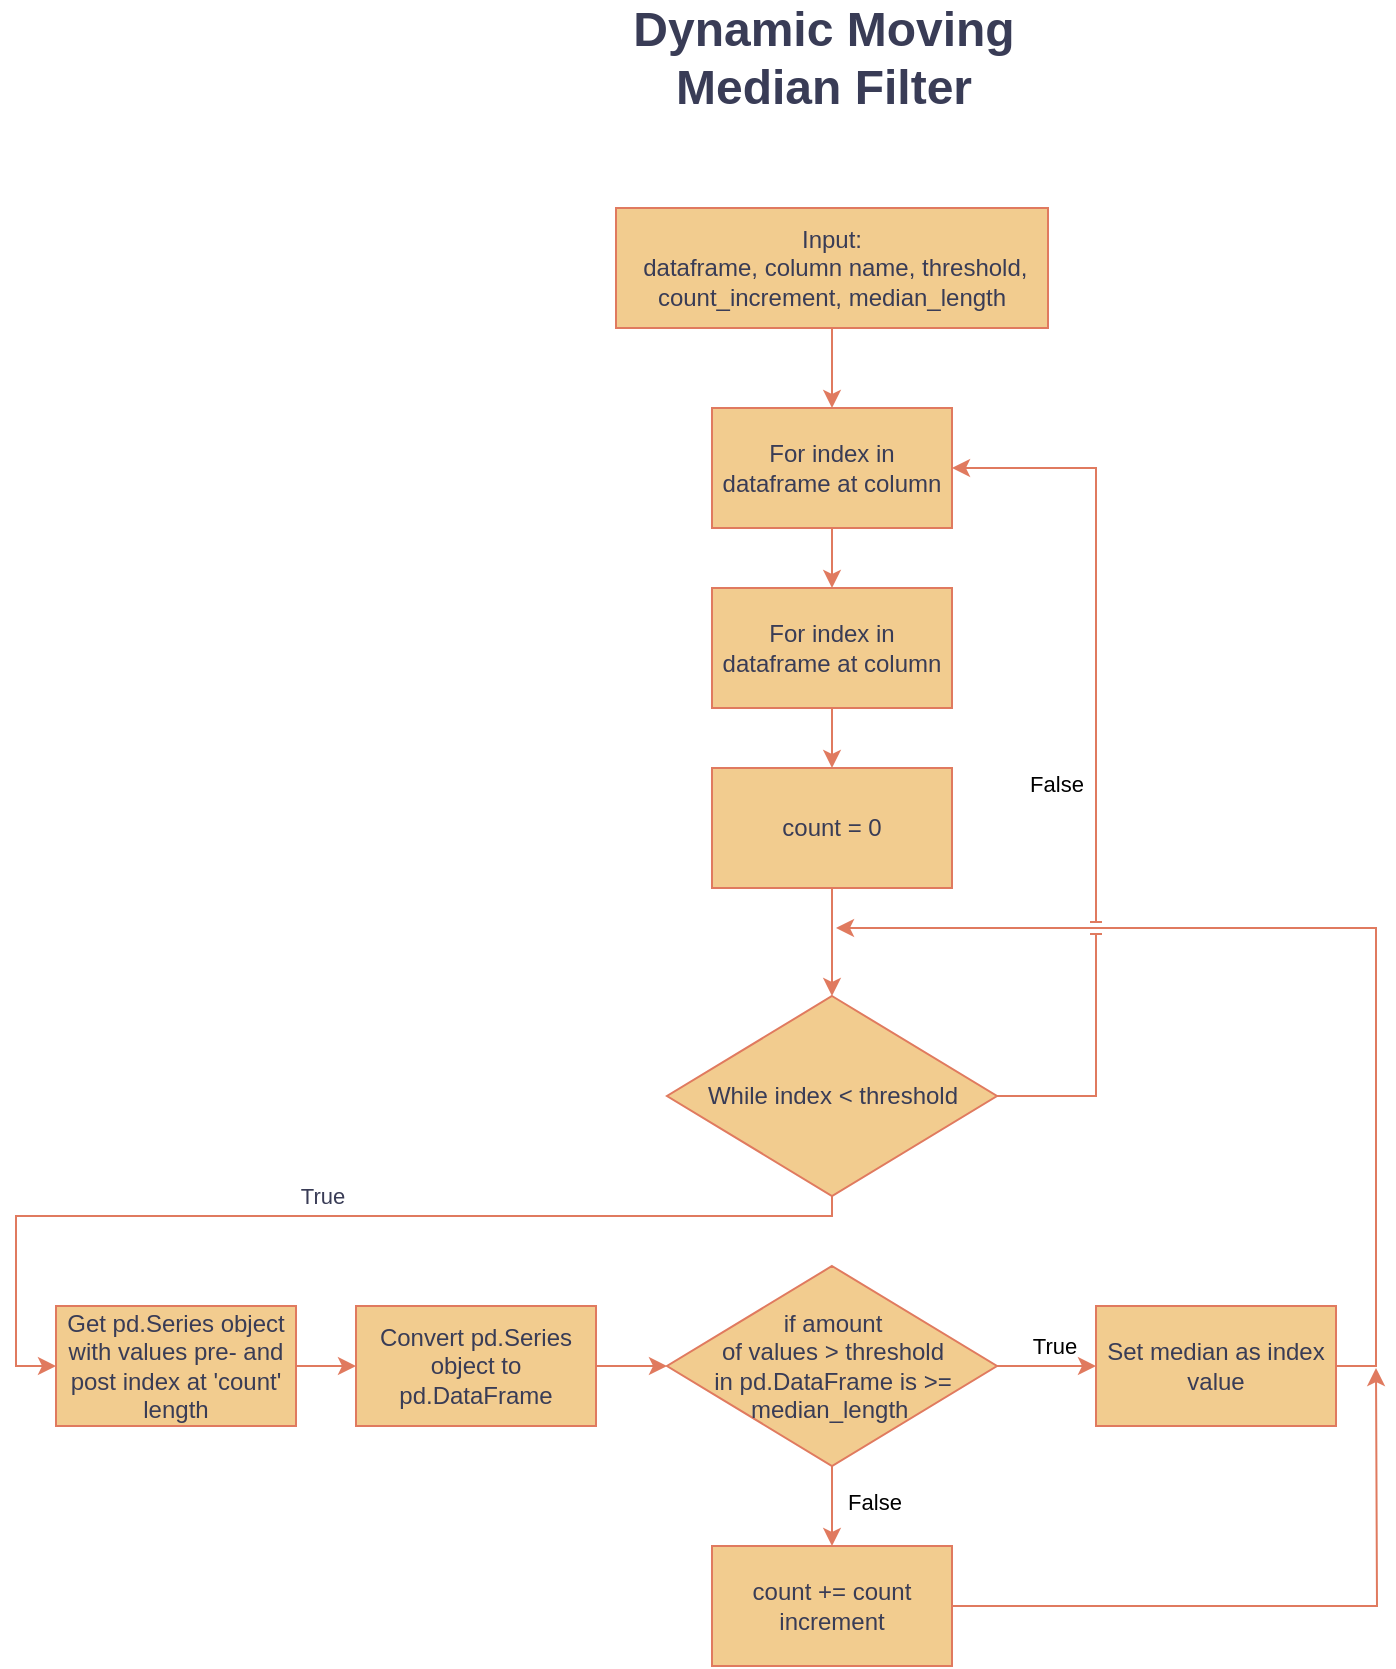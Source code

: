 <mxfile version="21.1.5" type="github">
  <diagram name="Page-1" id="cHOhQbaThhF00kyVwG35">
    <mxGraphModel dx="1434" dy="756" grid="0" gridSize="10" guides="1" tooltips="1" connect="1" arrows="1" fold="1" page="1" pageScale="1" pageWidth="827" pageHeight="1169" math="0" shadow="0">
      <root>
        <mxCell id="0" />
        <mxCell id="1" parent="0" />
        <mxCell id="1k7JzlAfuBkMmoo9yo2E-1" value="Dynamic Moving Median Filter" style="text;html=1;strokeColor=none;fillColor=none;align=center;verticalAlign=middle;whiteSpace=wrap;rounded=0;fontSize=24;fontStyle=1;labelBackgroundColor=none;fontColor=#393C56;" vertex="1" parent="1">
          <mxGeometry x="304" y="40" width="220" height="30" as="geometry" />
        </mxCell>
        <mxCell id="1k7JzlAfuBkMmoo9yo2E-19" style="edgeStyle=orthogonalEdgeStyle;rounded=0;orthogonalLoop=1;jettySize=auto;html=1;entryX=0.5;entryY=0;entryDx=0;entryDy=0;labelBackgroundColor=none;strokeColor=#E07A5F;fontColor=default;" edge="1" parent="1" source="1k7JzlAfuBkMmoo9yo2E-2" target="1k7JzlAfuBkMmoo9yo2E-3">
          <mxGeometry relative="1" as="geometry" />
        </mxCell>
        <mxCell id="1k7JzlAfuBkMmoo9yo2E-2" value="Input:&lt;br&gt;&amp;nbsp;dataframe, column name, threshold, count_increment, median_length" style="rounded=0;whiteSpace=wrap;html=1;labelBackgroundColor=none;fillColor=#F2CC8F;strokeColor=#E07A5F;fontColor=#393C56;" vertex="1" parent="1">
          <mxGeometry x="310" y="130" width="216" height="60" as="geometry" />
        </mxCell>
        <mxCell id="1k7JzlAfuBkMmoo9yo2E-20" style="edgeStyle=orthogonalEdgeStyle;rounded=0;orthogonalLoop=1;jettySize=auto;html=1;entryX=0.5;entryY=0;entryDx=0;entryDy=0;labelBackgroundColor=none;strokeColor=#E07A5F;fontColor=default;" edge="1" parent="1" source="1k7JzlAfuBkMmoo9yo2E-3" target="1k7JzlAfuBkMmoo9yo2E-4">
          <mxGeometry relative="1" as="geometry" />
        </mxCell>
        <mxCell id="1k7JzlAfuBkMmoo9yo2E-3" value="For index in dataframe at column" style="rounded=0;whiteSpace=wrap;html=1;labelBackgroundColor=none;fillColor=#F2CC8F;strokeColor=#E07A5F;fontColor=#393C56;" vertex="1" parent="1">
          <mxGeometry x="358" y="230" width="120" height="60" as="geometry" />
        </mxCell>
        <mxCell id="1k7JzlAfuBkMmoo9yo2E-21" style="edgeStyle=orthogonalEdgeStyle;rounded=0;orthogonalLoop=1;jettySize=auto;html=1;labelBackgroundColor=none;strokeColor=#E07A5F;fontColor=default;" edge="1" parent="1" source="1k7JzlAfuBkMmoo9yo2E-4" target="1k7JzlAfuBkMmoo9yo2E-8">
          <mxGeometry relative="1" as="geometry" />
        </mxCell>
        <mxCell id="1k7JzlAfuBkMmoo9yo2E-4" value="For index in dataframe at column" style="rounded=0;whiteSpace=wrap;html=1;labelBackgroundColor=none;fillColor=#F2CC8F;strokeColor=#E07A5F;fontColor=#393C56;" vertex="1" parent="1">
          <mxGeometry x="358" y="320" width="120" height="60" as="geometry" />
        </mxCell>
        <mxCell id="1k7JzlAfuBkMmoo9yo2E-18" style="edgeStyle=orthogonalEdgeStyle;rounded=0;orthogonalLoop=1;jettySize=auto;html=1;entryX=0;entryY=0.5;entryDx=0;entryDy=0;labelBackgroundColor=none;strokeColor=#E07A5F;fontColor=default;" edge="1" parent="1" source="1k7JzlAfuBkMmoo9yo2E-7" target="1k7JzlAfuBkMmoo9yo2E-9">
          <mxGeometry relative="1" as="geometry" />
        </mxCell>
        <mxCell id="1k7JzlAfuBkMmoo9yo2E-7" value="Get pd.Series object with values pre- and post index at &#39;count&#39; length" style="rounded=0;whiteSpace=wrap;html=1;labelBackgroundColor=none;fillColor=#F2CC8F;strokeColor=#E07A5F;fontColor=#393C56;" vertex="1" parent="1">
          <mxGeometry x="30" y="679" width="120" height="60" as="geometry" />
        </mxCell>
        <mxCell id="1k7JzlAfuBkMmoo9yo2E-22" style="edgeStyle=orthogonalEdgeStyle;rounded=0;orthogonalLoop=1;jettySize=auto;html=1;labelBackgroundColor=none;strokeColor=#E07A5F;fontColor=default;" edge="1" parent="1" source="1k7JzlAfuBkMmoo9yo2E-8" target="1k7JzlAfuBkMmoo9yo2E-14">
          <mxGeometry relative="1" as="geometry" />
        </mxCell>
        <mxCell id="1k7JzlAfuBkMmoo9yo2E-8" value="count = 0" style="rounded=0;whiteSpace=wrap;html=1;labelBackgroundColor=none;fillColor=#F2CC8F;strokeColor=#E07A5F;fontColor=#393C56;" vertex="1" parent="1">
          <mxGeometry x="358" y="410" width="120" height="60" as="geometry" />
        </mxCell>
        <mxCell id="1k7JzlAfuBkMmoo9yo2E-17" style="edgeStyle=orthogonalEdgeStyle;rounded=0;orthogonalLoop=1;jettySize=auto;html=1;entryX=0;entryY=0.5;entryDx=0;entryDy=0;labelBackgroundColor=none;strokeColor=#E07A5F;fontColor=default;" edge="1" parent="1" source="1k7JzlAfuBkMmoo9yo2E-9" target="1k7JzlAfuBkMmoo9yo2E-11">
          <mxGeometry relative="1" as="geometry" />
        </mxCell>
        <mxCell id="1k7JzlAfuBkMmoo9yo2E-9" value="Convert pd.Series object to pd.DataFrame" style="rounded=0;whiteSpace=wrap;html=1;labelBackgroundColor=none;fillColor=#F2CC8F;strokeColor=#E07A5F;fontColor=#393C56;" vertex="1" parent="1">
          <mxGeometry x="180" y="679" width="120" height="60" as="geometry" />
        </mxCell>
        <mxCell id="1k7JzlAfuBkMmoo9yo2E-15" value="False" style="edgeStyle=orthogonalEdgeStyle;rounded=0;orthogonalLoop=1;jettySize=auto;html=1;entryX=0.5;entryY=0;entryDx=0;entryDy=0;labelBackgroundColor=none;strokeColor=#E07A5F;fontColor=default;" edge="1" parent="1" source="1k7JzlAfuBkMmoo9yo2E-11" target="1k7JzlAfuBkMmoo9yo2E-13">
          <mxGeometry x="-0.1" y="21" relative="1" as="geometry">
            <mxPoint as="offset" />
          </mxGeometry>
        </mxCell>
        <mxCell id="1k7JzlAfuBkMmoo9yo2E-16" value="True" style="edgeStyle=orthogonalEdgeStyle;rounded=0;orthogonalLoop=1;jettySize=auto;html=1;entryX=0;entryY=0.5;entryDx=0;entryDy=0;labelBackgroundColor=none;strokeColor=#E07A5F;fontColor=default;" edge="1" parent="1" source="1k7JzlAfuBkMmoo9yo2E-11" target="1k7JzlAfuBkMmoo9yo2E-12">
          <mxGeometry x="0.111" y="10" relative="1" as="geometry">
            <mxPoint x="1" as="offset" />
          </mxGeometry>
        </mxCell>
        <mxCell id="1k7JzlAfuBkMmoo9yo2E-11" value="if amount &lt;br&gt;of values &amp;gt; threshold &lt;br&gt;in pd.DataFrame is &amp;gt;= median_length&amp;nbsp;" style="rhombus;whiteSpace=wrap;html=1;labelBackgroundColor=none;fillColor=#F2CC8F;strokeColor=#E07A5F;fontColor=#393C56;" vertex="1" parent="1">
          <mxGeometry x="335.5" y="659" width="165" height="100" as="geometry" />
        </mxCell>
        <mxCell id="1k7JzlAfuBkMmoo9yo2E-32" style="edgeStyle=orthogonalEdgeStyle;rounded=0;orthogonalLoop=1;jettySize=auto;html=1;jumpStyle=arc;labelBackgroundColor=none;strokeColor=#E07A5F;fontColor=default;" edge="1" parent="1" source="1k7JzlAfuBkMmoo9yo2E-12">
          <mxGeometry relative="1" as="geometry">
            <mxPoint x="420" y="490" as="targetPoint" />
            <Array as="points">
              <mxPoint x="690" y="709" />
              <mxPoint x="690" y="490" />
            </Array>
          </mxGeometry>
        </mxCell>
        <mxCell id="1k7JzlAfuBkMmoo9yo2E-12" value="Set median as index value" style="rounded=0;whiteSpace=wrap;html=1;labelBackgroundColor=none;fillColor=#F2CC8F;strokeColor=#E07A5F;fontColor=#393C56;" vertex="1" parent="1">
          <mxGeometry x="550" y="679" width="120" height="60" as="geometry" />
        </mxCell>
        <mxCell id="1k7JzlAfuBkMmoo9yo2E-33" style="edgeStyle=orthogonalEdgeStyle;rounded=0;orthogonalLoop=1;jettySize=auto;html=1;labelBackgroundColor=none;strokeColor=#E07A5F;fontColor=default;" edge="1" parent="1" source="1k7JzlAfuBkMmoo9yo2E-13">
          <mxGeometry relative="1" as="geometry">
            <mxPoint x="690" y="710" as="targetPoint" />
          </mxGeometry>
        </mxCell>
        <mxCell id="1k7JzlAfuBkMmoo9yo2E-13" value="count += count increment" style="rounded=0;whiteSpace=wrap;html=1;labelBackgroundColor=none;fillColor=#F2CC8F;strokeColor=#E07A5F;fontColor=#393C56;" vertex="1" parent="1">
          <mxGeometry x="358" y="799" width="120" height="60" as="geometry" />
        </mxCell>
        <mxCell id="1k7JzlAfuBkMmoo9yo2E-24" style="edgeStyle=orthogonalEdgeStyle;rounded=0;orthogonalLoop=1;jettySize=auto;html=1;entryX=0;entryY=0.5;entryDx=0;entryDy=0;labelBackgroundColor=none;strokeColor=#E07A5F;fontColor=default;" edge="1" parent="1" source="1k7JzlAfuBkMmoo9yo2E-14" target="1k7JzlAfuBkMmoo9yo2E-7">
          <mxGeometry relative="1" as="geometry">
            <Array as="points">
              <mxPoint x="418" y="634" />
              <mxPoint x="10" y="634" />
              <mxPoint x="10" y="709" />
            </Array>
          </mxGeometry>
        </mxCell>
        <mxCell id="1k7JzlAfuBkMmoo9yo2E-25" value="True" style="edgeLabel;html=1;align=center;verticalAlign=middle;resizable=0;points=[];labelBackgroundColor=none;fontColor=#393C56;" vertex="1" connectable="0" parent="1k7JzlAfuBkMmoo9yo2E-24">
          <mxGeometry x="0.033" y="-4" relative="1" as="geometry">
            <mxPoint y="-6" as="offset" />
          </mxGeometry>
        </mxCell>
        <mxCell id="1k7JzlAfuBkMmoo9yo2E-26" value="False" style="edgeStyle=orthogonalEdgeStyle;rounded=0;orthogonalLoop=1;jettySize=auto;html=1;entryX=1;entryY=0.5;entryDx=0;entryDy=0;jumpStyle=line;labelBackgroundColor=none;strokeColor=#E07A5F;fontColor=default;" edge="1" parent="1" source="1k7JzlAfuBkMmoo9yo2E-14" target="1k7JzlAfuBkMmoo9yo2E-3">
          <mxGeometry x="-0.053" y="20" relative="1" as="geometry">
            <Array as="points">
              <mxPoint x="550" y="574" />
              <mxPoint x="550" y="260" />
            </Array>
            <mxPoint as="offset" />
          </mxGeometry>
        </mxCell>
        <mxCell id="1k7JzlAfuBkMmoo9yo2E-14" value="While index &amp;lt; threshold" style="rhombus;whiteSpace=wrap;html=1;labelBackgroundColor=none;fillColor=#F2CC8F;strokeColor=#E07A5F;fontColor=#393C56;" vertex="1" parent="1">
          <mxGeometry x="335.5" y="524" width="165" height="100" as="geometry" />
        </mxCell>
      </root>
    </mxGraphModel>
  </diagram>
</mxfile>
